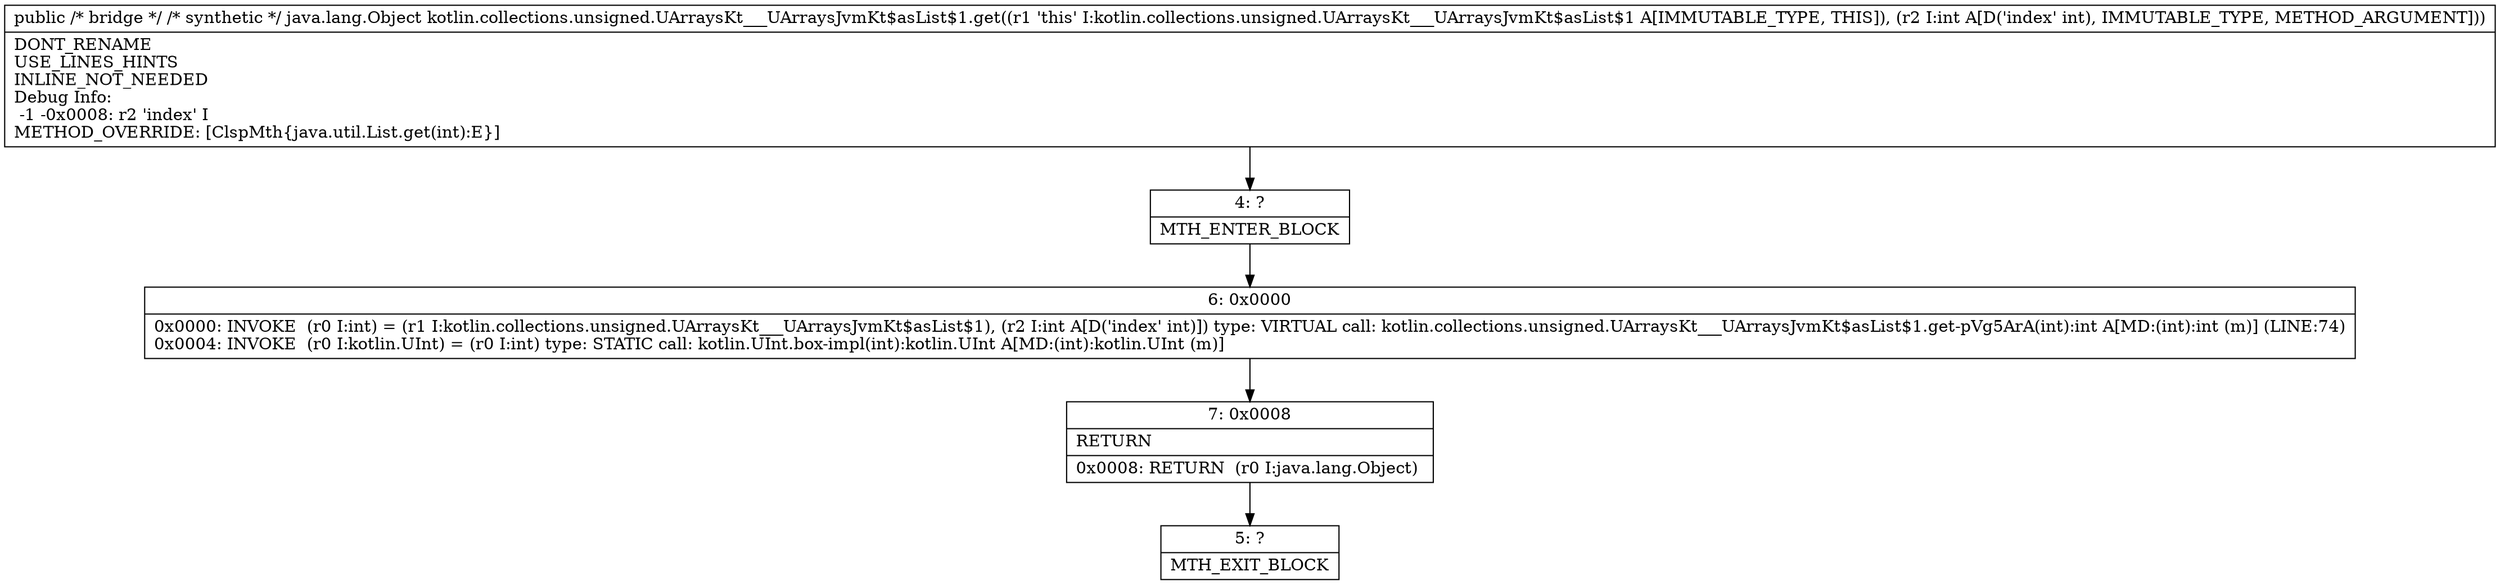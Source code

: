 digraph "CFG forkotlin.collections.unsigned.UArraysKt___UArraysJvmKt$asList$1.get(I)Ljava\/lang\/Object;" {
Node_4 [shape=record,label="{4\:\ ?|MTH_ENTER_BLOCK\l}"];
Node_6 [shape=record,label="{6\:\ 0x0000|0x0000: INVOKE  (r0 I:int) = (r1 I:kotlin.collections.unsigned.UArraysKt___UArraysJvmKt$asList$1), (r2 I:int A[D('index' int)]) type: VIRTUAL call: kotlin.collections.unsigned.UArraysKt___UArraysJvmKt$asList$1.get\-pVg5ArA(int):int A[MD:(int):int (m)] (LINE:74)\l0x0004: INVOKE  (r0 I:kotlin.UInt) = (r0 I:int) type: STATIC call: kotlin.UInt.box\-impl(int):kotlin.UInt A[MD:(int):kotlin.UInt (m)]\l}"];
Node_7 [shape=record,label="{7\:\ 0x0008|RETURN\l|0x0008: RETURN  (r0 I:java.lang.Object) \l}"];
Node_5 [shape=record,label="{5\:\ ?|MTH_EXIT_BLOCK\l}"];
MethodNode[shape=record,label="{public \/* bridge *\/ \/* synthetic *\/ java.lang.Object kotlin.collections.unsigned.UArraysKt___UArraysJvmKt$asList$1.get((r1 'this' I:kotlin.collections.unsigned.UArraysKt___UArraysJvmKt$asList$1 A[IMMUTABLE_TYPE, THIS]), (r2 I:int A[D('index' int), IMMUTABLE_TYPE, METHOD_ARGUMENT]))  | DONT_RENAME\lUSE_LINES_HINTS\lINLINE_NOT_NEEDED\lDebug Info:\l  \-1 \-0x0008: r2 'index' I\lMETHOD_OVERRIDE: [ClspMth\{java.util.List.get(int):E\}]\l}"];
MethodNode -> Node_4;Node_4 -> Node_6;
Node_6 -> Node_7;
Node_7 -> Node_5;
}


